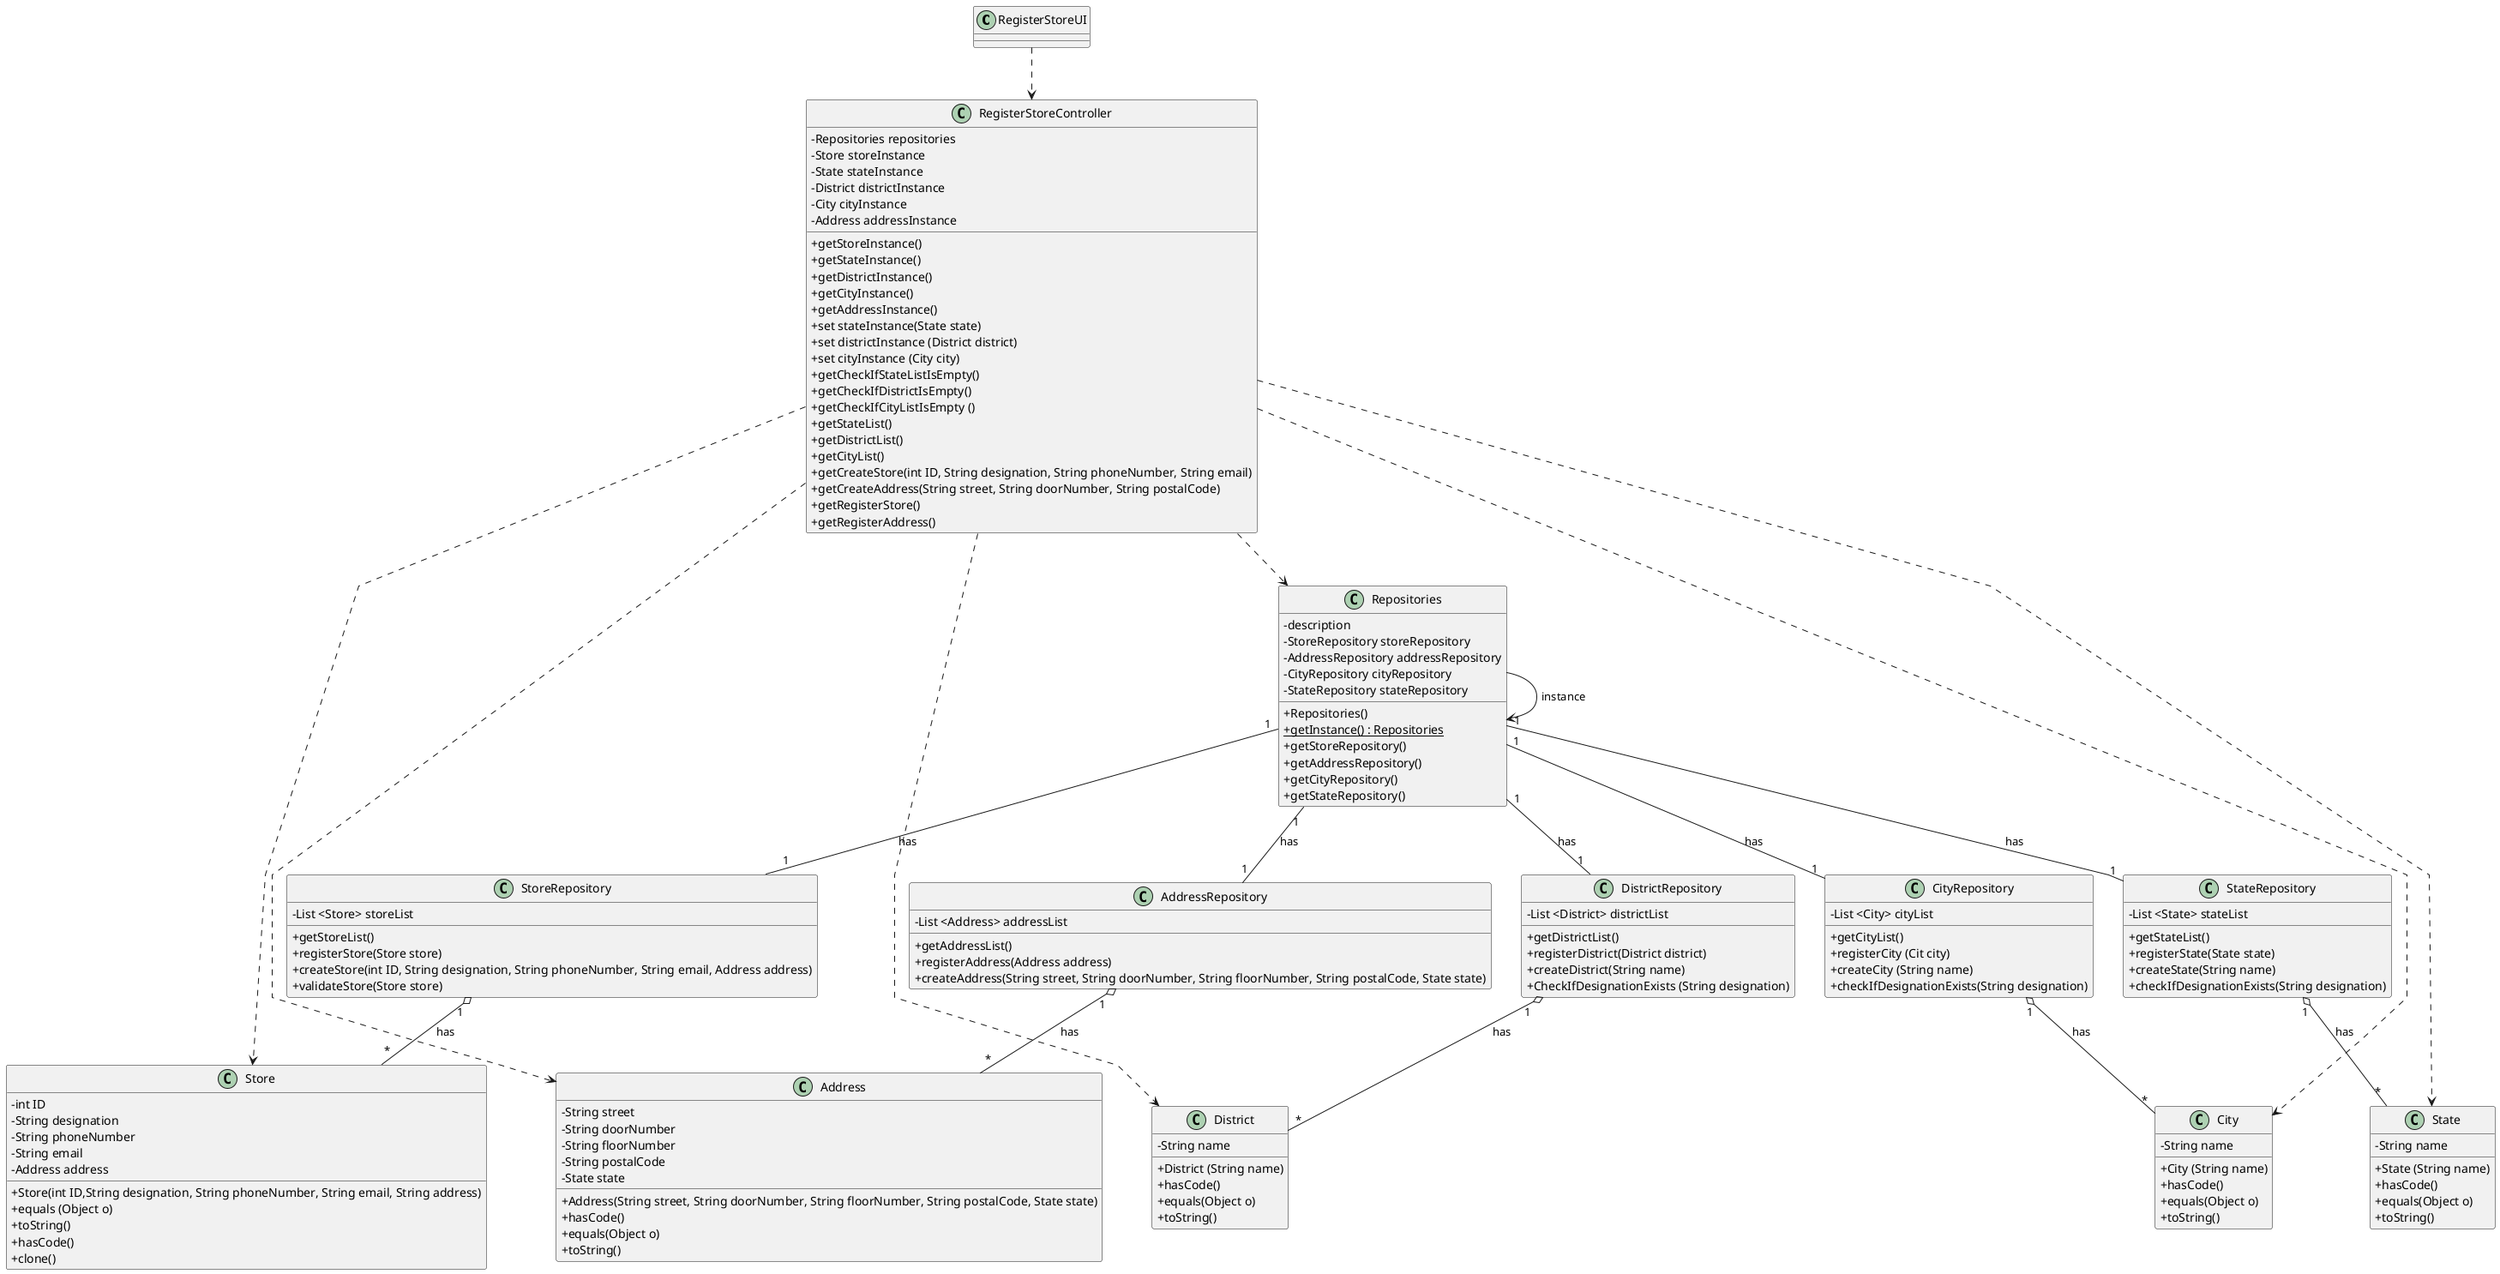 @startuml
'skinparam monochrome true
skinparam packageStyle rectangle
skinparam shadowing false
skinparam linetype polyline
'skinparam linetype orto

skinparam classAttributeIconSize 0

class RegisterStoreUI

class RegisterStoreController
{
- Repositories repositories
-Store storeInstance
-State stateInstance
-District districtInstance
-City cityInstance
-Address addressInstance
+getStoreInstance()
+getStateInstance()
+getDistrictInstance()
+getCityInstance()
+getAddressInstance()
+set stateInstance(State state)
+set districtInstance (District district)
+set cityInstance (City city)
+getCheckIfStateListIsEmpty()
+getCheckIfDistrictIsEmpty()
+getCheckIfCityListIsEmpty ()
+getStateList()
+getDistrictList()
+getCityList()
+getCreateStore(int ID, String designation, String phoneNumber, String email)
+getCreateAddress(String street, String doorNumber, String postalCode)
+getRegisterStore()
+getRegisterAddress()
}

class Repositories
{
-description
-StoreRepository storeRepository
-AddressRepository addressRepository
-CityRepository cityRepository
-StateRepository stateRepository
+Repositories()
+{static}getInstance() : Repositories
+getStoreRepository()
+getAddressRepository()
+getCityRepository()
+getStateRepository()
}

class Store
{
-int ID
-String designation
-String phoneNumber
-String email
-Address address
+Store(int ID,String designation, String phoneNumber, String email, String address)
+equals (Object o)
+toString()
+hasCode()
+clone()
}

class State
{
-String name
+State (String name)
+hasCode()
+equals(Object o)
+toString()
}

class District
{
-String name
+District (String name)
+hasCode()
+equals(Object o)
+toString()
}

class City
{
-String name
+City (String name)
+hasCode()
+equals(Object o)
+toString()
}

class Address
{
-String street
-String doorNumber
-String floorNumber
-String postalCode
-State state
+Address(String street, String doorNumber, String floorNumber, String postalCode, State state)
+hasCode()
+equals(Object o)
+toString()
}

class StoreRepository
{
-List <Store> storeList
+getStoreList()
+registerStore(Store store)
+createStore(int ID, String designation, String phoneNumber, String email, Address address)
+validateStore(Store store)
}

class AddressRepository
{
-List <Address> addressList
+getAddressList()
+registerAddress(Address address)
+createAddress(String street, String doorNumber, String floorNumber, String postalCode, State state)
}

class CityRepository
{
-List <City> cityList
+getCityList()
+registerCity (Cit city)
+createCity (String name)
+checkIfDesignationExists(String designation)
}

class DistrictRepository
{
-List <District> districtList
+getDistrictList()
+registerDistrict(District district)
+createDistrict(String name)
+CheckIfDesignationExists (String designation)
}

class StateRepository
{
-List <State> stateList
+getStateList()
+registerState(State state)
+createState(String name)
+checkIfDesignationExists(String designation)
}


Repositories--> Repositories :instance
RegisterStoreUI ..> RegisterStoreController
RegisterStoreController ..> Store
RegisterStoreController ..> State
RegisterStoreController ..> District
RegisterStoreController ..> City
RegisterStoreController ..> Address
RegisterStoreController ..> Repositories
Repositories "1"-- "1" AddressRepository : has
Repositories "1"--"1" CityRepository : has
Repositories "1"--"1" DistrictRepository : has
Repositories "1"--"1" StateRepository : has
Repositories "1"--"1" StoreRepository : has
StoreRepository "1" o--"*" Store : has
StateRepository "1" o--"*" State : has
DistrictRepository "1" o--"*" District : has
CityRepository "1" o--"*" City : has
AddressRepository "1" o-- "*" Address : has
@enduml